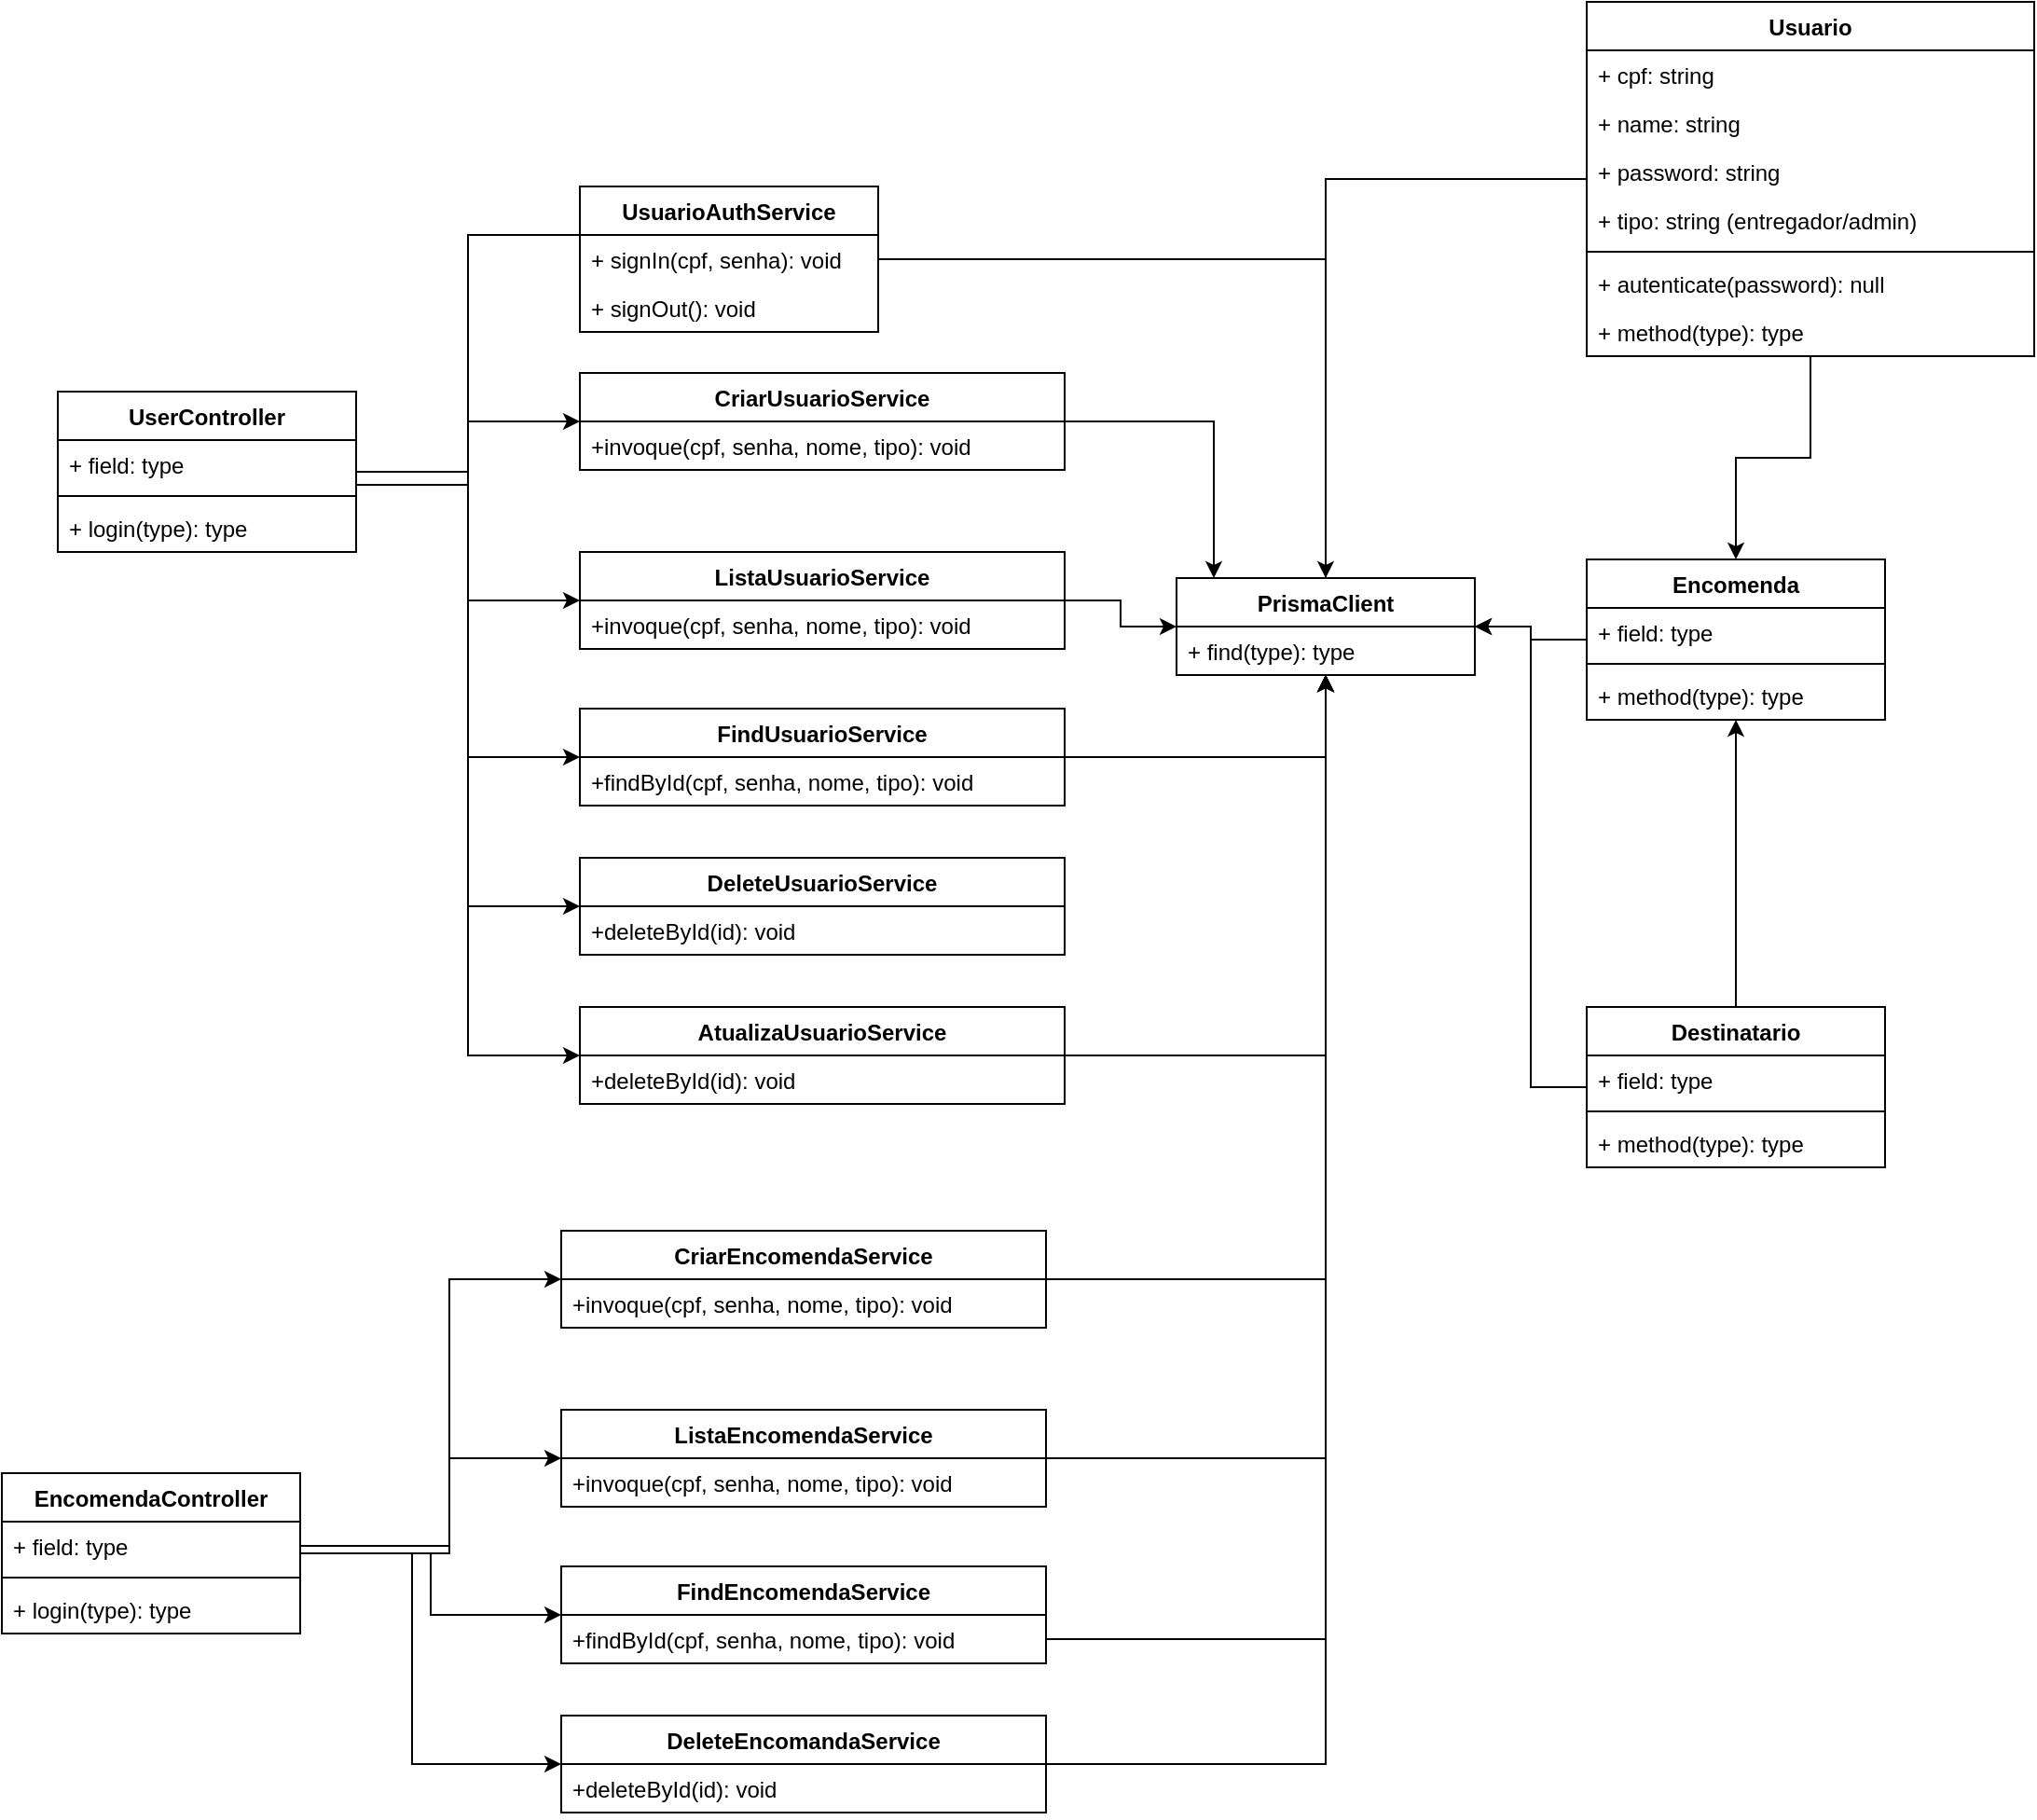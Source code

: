 <mxfile version="23.1.5" type="device">
  <diagram name="Page-1" id="lNsiJCCAaA226CvTsAWm">
    <mxGraphModel dx="1283" dy="1943" grid="1" gridSize="10" guides="1" tooltips="1" connect="1" arrows="1" fold="1" page="1" pageScale="1" pageWidth="850" pageHeight="1100" math="0" shadow="0">
      <root>
        <mxCell id="0" />
        <mxCell id="1" parent="0" />
        <mxCell id="mscfXM0ue9STJK1Z3N4f-9" style="edgeStyle=orthogonalEdgeStyle;rounded=0;orthogonalLoop=1;jettySize=auto;html=1;" edge="1" parent="1" source="G8c0f3QUs7IvmuVCJ4Qw-1" target="mscfXM0ue9STJK1Z3N4f-7">
          <mxGeometry relative="1" as="geometry">
            <Array as="points">
              <mxPoint x="480" y="200" />
              <mxPoint x="480" y="166" />
            </Array>
          </mxGeometry>
        </mxCell>
        <mxCell id="mscfXM0ue9STJK1Z3N4f-24" style="edgeStyle=orthogonalEdgeStyle;rounded=0;orthogonalLoop=1;jettySize=auto;html=1;" edge="1" parent="1" source="G8c0f3QUs7IvmuVCJ4Qw-1" target="mscfXM0ue9STJK1Z3N4f-11">
          <mxGeometry relative="1" as="geometry" />
        </mxCell>
        <mxCell id="mscfXM0ue9STJK1Z3N4f-25" style="edgeStyle=orthogonalEdgeStyle;rounded=0;orthogonalLoop=1;jettySize=auto;html=1;" edge="1" parent="1" source="G8c0f3QUs7IvmuVCJ4Qw-1" target="mscfXM0ue9STJK1Z3N4f-13">
          <mxGeometry relative="1" as="geometry">
            <Array as="points">
              <mxPoint x="480" y="193" />
              <mxPoint x="480" y="346" />
            </Array>
          </mxGeometry>
        </mxCell>
        <mxCell id="mscfXM0ue9STJK1Z3N4f-26" style="edgeStyle=orthogonalEdgeStyle;rounded=0;orthogonalLoop=1;jettySize=auto;html=1;" edge="1" parent="1" source="G8c0f3QUs7IvmuVCJ4Qw-1" target="mscfXM0ue9STJK1Z3N4f-21">
          <mxGeometry relative="1" as="geometry">
            <Array as="points">
              <mxPoint x="480" y="193" />
              <mxPoint x="480" y="426" />
            </Array>
          </mxGeometry>
        </mxCell>
        <mxCell id="mscfXM0ue9STJK1Z3N4f-50" style="edgeStyle=orthogonalEdgeStyle;rounded=0;orthogonalLoop=1;jettySize=auto;html=1;" edge="1" parent="1" source="G8c0f3QUs7IvmuVCJ4Qw-1" target="mscfXM0ue9STJK1Z3N4f-48">
          <mxGeometry relative="1" as="geometry">
            <Array as="points">
              <mxPoint x="480" y="193" />
              <mxPoint x="480" y="506" />
            </Array>
          </mxGeometry>
        </mxCell>
        <mxCell id="G8c0f3QUs7IvmuVCJ4Qw-1" value="UserController" style="swimlane;fontStyle=1;align=center;verticalAlign=top;childLayout=stackLayout;horizontal=1;startSize=26;horizontalStack=0;resizeParent=1;resizeParentMax=0;resizeLast=0;collapsible=1;marginBottom=0;whiteSpace=wrap;html=1;" parent="1" vertex="1">
          <mxGeometry x="260" y="150" width="160" height="86" as="geometry" />
        </mxCell>
        <mxCell id="G8c0f3QUs7IvmuVCJ4Qw-2" value="+ field: type" style="text;strokeColor=none;fillColor=none;align=left;verticalAlign=top;spacingLeft=4;spacingRight=4;overflow=hidden;rotatable=0;points=[[0,0.5],[1,0.5]];portConstraint=eastwest;whiteSpace=wrap;html=1;" parent="G8c0f3QUs7IvmuVCJ4Qw-1" vertex="1">
          <mxGeometry y="26" width="160" height="26" as="geometry" />
        </mxCell>
        <mxCell id="G8c0f3QUs7IvmuVCJ4Qw-3" value="" style="line;strokeWidth=1;fillColor=none;align=left;verticalAlign=middle;spacingTop=-1;spacingLeft=3;spacingRight=3;rotatable=0;labelPosition=right;points=[];portConstraint=eastwest;strokeColor=inherit;" parent="G8c0f3QUs7IvmuVCJ4Qw-1" vertex="1">
          <mxGeometry y="52" width="160" height="8" as="geometry" />
        </mxCell>
        <mxCell id="G8c0f3QUs7IvmuVCJ4Qw-4" value="+ login(type): type" style="text;strokeColor=none;fillColor=none;align=left;verticalAlign=top;spacingLeft=4;spacingRight=4;overflow=hidden;rotatable=0;points=[[0,0.5],[1,0.5]];portConstraint=eastwest;whiteSpace=wrap;html=1;" parent="G8c0f3QUs7IvmuVCJ4Qw-1" vertex="1">
          <mxGeometry y="60" width="160" height="26" as="geometry" />
        </mxCell>
        <mxCell id="mscfXM0ue9STJK1Z3N4f-17" style="edgeStyle=orthogonalEdgeStyle;rounded=0;orthogonalLoop=1;jettySize=auto;html=1;" edge="1" parent="1" source="G8c0f3QUs7IvmuVCJ4Qw-13" target="G8c0f3QUs7IvmuVCJ4Qw-42">
          <mxGeometry relative="1" as="geometry" />
        </mxCell>
        <mxCell id="G8c0f3QUs7IvmuVCJ4Qw-13" value="Encomenda" style="swimlane;fontStyle=1;align=center;verticalAlign=top;childLayout=stackLayout;horizontal=1;startSize=26;horizontalStack=0;resizeParent=1;resizeParentMax=0;resizeLast=0;collapsible=1;marginBottom=0;whiteSpace=wrap;html=1;" parent="1" vertex="1">
          <mxGeometry x="1080" y="240" width="160" height="86" as="geometry" />
        </mxCell>
        <mxCell id="G8c0f3QUs7IvmuVCJ4Qw-14" value="+ field: type" style="text;strokeColor=none;fillColor=none;align=left;verticalAlign=top;spacingLeft=4;spacingRight=4;overflow=hidden;rotatable=0;points=[[0,0.5],[1,0.5]];portConstraint=eastwest;whiteSpace=wrap;html=1;" parent="G8c0f3QUs7IvmuVCJ4Qw-13" vertex="1">
          <mxGeometry y="26" width="160" height="26" as="geometry" />
        </mxCell>
        <mxCell id="G8c0f3QUs7IvmuVCJ4Qw-15" value="" style="line;strokeWidth=1;fillColor=none;align=left;verticalAlign=middle;spacingTop=-1;spacingLeft=3;spacingRight=3;rotatable=0;labelPosition=right;points=[];portConstraint=eastwest;strokeColor=inherit;" parent="G8c0f3QUs7IvmuVCJ4Qw-13" vertex="1">
          <mxGeometry y="52" width="160" height="8" as="geometry" />
        </mxCell>
        <mxCell id="G8c0f3QUs7IvmuVCJ4Qw-16" value="+ method(type): type" style="text;strokeColor=none;fillColor=none;align=left;verticalAlign=top;spacingLeft=4;spacingRight=4;overflow=hidden;rotatable=0;points=[[0,0.5],[1,0.5]];portConstraint=eastwest;whiteSpace=wrap;html=1;" parent="G8c0f3QUs7IvmuVCJ4Qw-13" vertex="1">
          <mxGeometry y="60" width="160" height="26" as="geometry" />
        </mxCell>
        <mxCell id="mscfXM0ue9STJK1Z3N4f-16" style="edgeStyle=orthogonalEdgeStyle;rounded=0;orthogonalLoop=1;jettySize=auto;html=1;" edge="1" parent="1" source="G8c0f3QUs7IvmuVCJ4Qw-17" target="G8c0f3QUs7IvmuVCJ4Qw-13">
          <mxGeometry relative="1" as="geometry" />
        </mxCell>
        <mxCell id="mscfXM0ue9STJK1Z3N4f-18" style="edgeStyle=orthogonalEdgeStyle;rounded=0;orthogonalLoop=1;jettySize=auto;html=1;" edge="1" parent="1" source="G8c0f3QUs7IvmuVCJ4Qw-17" target="G8c0f3QUs7IvmuVCJ4Qw-42">
          <mxGeometry relative="1" as="geometry">
            <Array as="points">
              <mxPoint x="1050" y="523" />
              <mxPoint x="1050" y="276" />
            </Array>
          </mxGeometry>
        </mxCell>
        <mxCell id="G8c0f3QUs7IvmuVCJ4Qw-17" value="Destinatario" style="swimlane;fontStyle=1;align=center;verticalAlign=top;childLayout=stackLayout;horizontal=1;startSize=26;horizontalStack=0;resizeParent=1;resizeParentMax=0;resizeLast=0;collapsible=1;marginBottom=0;whiteSpace=wrap;html=1;" parent="1" vertex="1">
          <mxGeometry x="1080" y="480" width="160" height="86" as="geometry" />
        </mxCell>
        <mxCell id="G8c0f3QUs7IvmuVCJ4Qw-18" value="+ field: type" style="text;strokeColor=none;fillColor=none;align=left;verticalAlign=top;spacingLeft=4;spacingRight=4;overflow=hidden;rotatable=0;points=[[0,0.5],[1,0.5]];portConstraint=eastwest;whiteSpace=wrap;html=1;" parent="G8c0f3QUs7IvmuVCJ4Qw-17" vertex="1">
          <mxGeometry y="26" width="160" height="26" as="geometry" />
        </mxCell>
        <mxCell id="G8c0f3QUs7IvmuVCJ4Qw-19" value="" style="line;strokeWidth=1;fillColor=none;align=left;verticalAlign=middle;spacingTop=-1;spacingLeft=3;spacingRight=3;rotatable=0;labelPosition=right;points=[];portConstraint=eastwest;strokeColor=inherit;" parent="G8c0f3QUs7IvmuVCJ4Qw-17" vertex="1">
          <mxGeometry y="52" width="160" height="8" as="geometry" />
        </mxCell>
        <mxCell id="G8c0f3QUs7IvmuVCJ4Qw-20" value="+ method(type): type" style="text;strokeColor=none;fillColor=none;align=left;verticalAlign=top;spacingLeft=4;spacingRight=4;overflow=hidden;rotatable=0;points=[[0,0.5],[1,0.5]];portConstraint=eastwest;whiteSpace=wrap;html=1;" parent="G8c0f3QUs7IvmuVCJ4Qw-17" vertex="1">
          <mxGeometry y="60" width="160" height="26" as="geometry" />
        </mxCell>
        <mxCell id="mscfXM0ue9STJK1Z3N4f-6" style="edgeStyle=orthogonalEdgeStyle;rounded=0;orthogonalLoop=1;jettySize=auto;html=1;endArrow=none;endFill=0;" edge="1" parent="1" source="G8c0f3QUs7IvmuVCJ4Qw-26" target="G8c0f3QUs7IvmuVCJ4Qw-42">
          <mxGeometry relative="1" as="geometry" />
        </mxCell>
        <mxCell id="mscfXM0ue9STJK1Z3N4f-15" style="edgeStyle=orthogonalEdgeStyle;rounded=0;orthogonalLoop=1;jettySize=auto;html=1;" edge="1" parent="1" source="G8c0f3QUs7IvmuVCJ4Qw-26" target="G8c0f3QUs7IvmuVCJ4Qw-13">
          <mxGeometry relative="1" as="geometry" />
        </mxCell>
        <mxCell id="G8c0f3QUs7IvmuVCJ4Qw-26" value="Usuario" style="swimlane;fontStyle=1;align=center;verticalAlign=top;childLayout=stackLayout;horizontal=1;startSize=26;horizontalStack=0;resizeParent=1;resizeParentMax=0;resizeLast=0;collapsible=1;marginBottom=0;whiteSpace=wrap;html=1;" parent="1" vertex="1">
          <mxGeometry x="1080" y="-59" width="240" height="190" as="geometry" />
        </mxCell>
        <mxCell id="G8c0f3QUs7IvmuVCJ4Qw-37" value="+ cpf: string" style="text;strokeColor=none;fillColor=none;align=left;verticalAlign=top;spacingLeft=4;spacingRight=4;overflow=hidden;rotatable=0;points=[[0,0.5],[1,0.5]];portConstraint=eastwest;whiteSpace=wrap;html=1;" parent="G8c0f3QUs7IvmuVCJ4Qw-26" vertex="1">
          <mxGeometry y="26" width="240" height="26" as="geometry" />
        </mxCell>
        <mxCell id="G8c0f3QUs7IvmuVCJ4Qw-27" value="+ name: string" style="text;strokeColor=none;fillColor=none;align=left;verticalAlign=top;spacingLeft=4;spacingRight=4;overflow=hidden;rotatable=0;points=[[0,0.5],[1,0.5]];portConstraint=eastwest;whiteSpace=wrap;html=1;" parent="G8c0f3QUs7IvmuVCJ4Qw-26" vertex="1">
          <mxGeometry y="52" width="240" height="26" as="geometry" />
        </mxCell>
        <mxCell id="G8c0f3QUs7IvmuVCJ4Qw-34" value="+ password: string" style="text;strokeColor=none;fillColor=none;align=left;verticalAlign=top;spacingLeft=4;spacingRight=4;overflow=hidden;rotatable=0;points=[[0,0.5],[1,0.5]];portConstraint=eastwest;whiteSpace=wrap;html=1;" parent="G8c0f3QUs7IvmuVCJ4Qw-26" vertex="1">
          <mxGeometry y="78" width="240" height="26" as="geometry" />
        </mxCell>
        <mxCell id="G8c0f3QUs7IvmuVCJ4Qw-39" value="+ tipo: string (entregador/admin)" style="text;strokeColor=none;fillColor=none;align=left;verticalAlign=top;spacingLeft=4;spacingRight=4;overflow=hidden;rotatable=0;points=[[0,0.5],[1,0.5]];portConstraint=eastwest;whiteSpace=wrap;html=1;" parent="G8c0f3QUs7IvmuVCJ4Qw-26" vertex="1">
          <mxGeometry y="104" width="240" height="26" as="geometry" />
        </mxCell>
        <mxCell id="G8c0f3QUs7IvmuVCJ4Qw-28" value="" style="line;strokeWidth=1;fillColor=none;align=left;verticalAlign=middle;spacingTop=-1;spacingLeft=3;spacingRight=3;rotatable=0;labelPosition=right;points=[];portConstraint=eastwest;strokeColor=inherit;" parent="G8c0f3QUs7IvmuVCJ4Qw-26" vertex="1">
          <mxGeometry y="130" width="240" height="8" as="geometry" />
        </mxCell>
        <mxCell id="G8c0f3QUs7IvmuVCJ4Qw-36" value="+ autenticate(password): null" style="text;strokeColor=none;fillColor=none;align=left;verticalAlign=top;spacingLeft=4;spacingRight=4;overflow=hidden;rotatable=0;points=[[0,0.5],[1,0.5]];portConstraint=eastwest;whiteSpace=wrap;html=1;" parent="G8c0f3QUs7IvmuVCJ4Qw-26" vertex="1">
          <mxGeometry y="138" width="240" height="26" as="geometry" />
        </mxCell>
        <mxCell id="G8c0f3QUs7IvmuVCJ4Qw-29" value="+ method(type): type" style="text;strokeColor=none;fillColor=none;align=left;verticalAlign=top;spacingLeft=4;spacingRight=4;overflow=hidden;rotatable=0;points=[[0,0.5],[1,0.5]];portConstraint=eastwest;whiteSpace=wrap;html=1;" parent="G8c0f3QUs7IvmuVCJ4Qw-26" vertex="1">
          <mxGeometry y="164" width="240" height="26" as="geometry" />
        </mxCell>
        <mxCell id="G8c0f3QUs7IvmuVCJ4Qw-42" value="PrismaClient" style="swimlane;fontStyle=1;align=center;verticalAlign=top;childLayout=stackLayout;horizontal=1;startSize=26;horizontalStack=0;resizeParent=1;resizeParentMax=0;resizeLast=0;collapsible=1;marginBottom=0;whiteSpace=wrap;html=1;" parent="1" vertex="1">
          <mxGeometry x="860" y="250" width="160" height="52" as="geometry" />
        </mxCell>
        <mxCell id="G8c0f3QUs7IvmuVCJ4Qw-45" value="+ find(type): type" style="text;strokeColor=none;fillColor=none;align=left;verticalAlign=top;spacingLeft=4;spacingRight=4;overflow=hidden;rotatable=0;points=[[0,0.5],[1,0.5]];portConstraint=eastwest;whiteSpace=wrap;html=1;" parent="G8c0f3QUs7IvmuVCJ4Qw-42" vertex="1">
          <mxGeometry y="26" width="160" height="26" as="geometry" />
        </mxCell>
        <mxCell id="mscfXM0ue9STJK1Z3N4f-5" style="edgeStyle=orthogonalEdgeStyle;rounded=0;orthogonalLoop=1;jettySize=auto;html=1;" edge="1" parent="1" source="mscfXM0ue9STJK1Z3N4f-1" target="G8c0f3QUs7IvmuVCJ4Qw-42">
          <mxGeometry relative="1" as="geometry" />
        </mxCell>
        <mxCell id="mscfXM0ue9STJK1Z3N4f-1" value="UsuarioAuthService" style="swimlane;fontStyle=1;align=center;verticalAlign=top;childLayout=stackLayout;horizontal=1;startSize=26;horizontalStack=0;resizeParent=1;resizeParentMax=0;resizeLast=0;collapsible=1;marginBottom=0;whiteSpace=wrap;html=1;" vertex="1" parent="1">
          <mxGeometry x="540" y="40" width="160" height="78" as="geometry" />
        </mxCell>
        <mxCell id="mscfXM0ue9STJK1Z3N4f-2" value="+ signIn(cpf, senha): void" style="text;strokeColor=none;fillColor=none;align=left;verticalAlign=top;spacingLeft=4;spacingRight=4;overflow=hidden;rotatable=0;points=[[0,0.5],[1,0.5]];portConstraint=eastwest;whiteSpace=wrap;html=1;" vertex="1" parent="mscfXM0ue9STJK1Z3N4f-1">
          <mxGeometry y="26" width="160" height="26" as="geometry" />
        </mxCell>
        <mxCell id="mscfXM0ue9STJK1Z3N4f-23" value="+ signOut(): void" style="text;strokeColor=none;fillColor=none;align=left;verticalAlign=top;spacingLeft=4;spacingRight=4;overflow=hidden;rotatable=0;points=[[0,0.5],[1,0.5]];portConstraint=eastwest;whiteSpace=wrap;html=1;" vertex="1" parent="mscfXM0ue9STJK1Z3N4f-1">
          <mxGeometry y="52" width="160" height="26" as="geometry" />
        </mxCell>
        <mxCell id="mscfXM0ue9STJK1Z3N4f-3" style="edgeStyle=orthogonalEdgeStyle;rounded=0;orthogonalLoop=1;jettySize=auto;html=1;endArrow=none;endFill=0;" edge="1" parent="1" source="G8c0f3QUs7IvmuVCJ4Qw-2" target="mscfXM0ue9STJK1Z3N4f-1">
          <mxGeometry relative="1" as="geometry">
            <Array as="points">
              <mxPoint x="480" y="200" />
              <mxPoint x="480" y="66" />
            </Array>
          </mxGeometry>
        </mxCell>
        <mxCell id="mscfXM0ue9STJK1Z3N4f-10" style="edgeStyle=orthogonalEdgeStyle;rounded=0;orthogonalLoop=1;jettySize=auto;html=1;" edge="1" parent="1" source="mscfXM0ue9STJK1Z3N4f-7" target="G8c0f3QUs7IvmuVCJ4Qw-42">
          <mxGeometry relative="1" as="geometry">
            <Array as="points">
              <mxPoint x="880" y="166" />
            </Array>
          </mxGeometry>
        </mxCell>
        <mxCell id="mscfXM0ue9STJK1Z3N4f-7" value="CriarUsuarioService" style="swimlane;fontStyle=1;align=center;verticalAlign=top;childLayout=stackLayout;horizontal=1;startSize=26;horizontalStack=0;resizeParent=1;resizeParentMax=0;resizeLast=0;collapsible=1;marginBottom=0;whiteSpace=wrap;html=1;" vertex="1" parent="1">
          <mxGeometry x="540" y="140" width="260" height="52" as="geometry" />
        </mxCell>
        <mxCell id="mscfXM0ue9STJK1Z3N4f-8" value="+invoque(cpf, senha, nome, tipo): void" style="text;strokeColor=none;fillColor=none;align=left;verticalAlign=top;spacingLeft=4;spacingRight=4;overflow=hidden;rotatable=0;points=[[0,0.5],[1,0.5]];portConstraint=eastwest;whiteSpace=wrap;html=1;" vertex="1" parent="mscfXM0ue9STJK1Z3N4f-7">
          <mxGeometry y="26" width="260" height="26" as="geometry" />
        </mxCell>
        <mxCell id="mscfXM0ue9STJK1Z3N4f-19" style="edgeStyle=orthogonalEdgeStyle;rounded=0;orthogonalLoop=1;jettySize=auto;html=1;" edge="1" parent="1" source="mscfXM0ue9STJK1Z3N4f-11" target="G8c0f3QUs7IvmuVCJ4Qw-42">
          <mxGeometry relative="1" as="geometry" />
        </mxCell>
        <mxCell id="mscfXM0ue9STJK1Z3N4f-11" value="ListaUsuarioService" style="swimlane;fontStyle=1;align=center;verticalAlign=top;childLayout=stackLayout;horizontal=1;startSize=26;horizontalStack=0;resizeParent=1;resizeParentMax=0;resizeLast=0;collapsible=1;marginBottom=0;whiteSpace=wrap;html=1;" vertex="1" parent="1">
          <mxGeometry x="540" y="236" width="260" height="52" as="geometry" />
        </mxCell>
        <mxCell id="mscfXM0ue9STJK1Z3N4f-12" value="+invoque(cpf, senha, nome, tipo): void" style="text;strokeColor=none;fillColor=none;align=left;verticalAlign=top;spacingLeft=4;spacingRight=4;overflow=hidden;rotatable=0;points=[[0,0.5],[1,0.5]];portConstraint=eastwest;whiteSpace=wrap;html=1;" vertex="1" parent="mscfXM0ue9STJK1Z3N4f-11">
          <mxGeometry y="26" width="260" height="26" as="geometry" />
        </mxCell>
        <mxCell id="mscfXM0ue9STJK1Z3N4f-20" style="edgeStyle=orthogonalEdgeStyle;rounded=0;orthogonalLoop=1;jettySize=auto;html=1;" edge="1" parent="1" source="mscfXM0ue9STJK1Z3N4f-13" target="G8c0f3QUs7IvmuVCJ4Qw-42">
          <mxGeometry relative="1" as="geometry" />
        </mxCell>
        <mxCell id="mscfXM0ue9STJK1Z3N4f-13" value="FindUsuarioService" style="swimlane;fontStyle=1;align=center;verticalAlign=top;childLayout=stackLayout;horizontal=1;startSize=26;horizontalStack=0;resizeParent=1;resizeParentMax=0;resizeLast=0;collapsible=1;marginBottom=0;whiteSpace=wrap;html=1;" vertex="1" parent="1">
          <mxGeometry x="540" y="320" width="260" height="52" as="geometry" />
        </mxCell>
        <mxCell id="mscfXM0ue9STJK1Z3N4f-14" value="+findById(cpf, senha, nome, tipo): void" style="text;strokeColor=none;fillColor=none;align=left;verticalAlign=top;spacingLeft=4;spacingRight=4;overflow=hidden;rotatable=0;points=[[0,0.5],[1,0.5]];portConstraint=eastwest;whiteSpace=wrap;html=1;" vertex="1" parent="mscfXM0ue9STJK1Z3N4f-13">
          <mxGeometry y="26" width="260" height="26" as="geometry" />
        </mxCell>
        <mxCell id="mscfXM0ue9STJK1Z3N4f-21" value="DeleteUsuarioService" style="swimlane;fontStyle=1;align=center;verticalAlign=top;childLayout=stackLayout;horizontal=1;startSize=26;horizontalStack=0;resizeParent=1;resizeParentMax=0;resizeLast=0;collapsible=1;marginBottom=0;whiteSpace=wrap;html=1;" vertex="1" parent="1">
          <mxGeometry x="540" y="400" width="260" height="52" as="geometry" />
        </mxCell>
        <mxCell id="mscfXM0ue9STJK1Z3N4f-22" value="+deleteById(id): void" style="text;strokeColor=none;fillColor=none;align=left;verticalAlign=top;spacingLeft=4;spacingRight=4;overflow=hidden;rotatable=0;points=[[0,0.5],[1,0.5]];portConstraint=eastwest;whiteSpace=wrap;html=1;" vertex="1" parent="mscfXM0ue9STJK1Z3N4f-21">
          <mxGeometry y="26" width="260" height="26" as="geometry" />
        </mxCell>
        <mxCell id="mscfXM0ue9STJK1Z3N4f-40" style="edgeStyle=orthogonalEdgeStyle;rounded=0;orthogonalLoop=1;jettySize=auto;html=1;" edge="1" parent="1" source="mscfXM0ue9STJK1Z3N4f-28" target="mscfXM0ue9STJK1Z3N4f-32">
          <mxGeometry relative="1" as="geometry">
            <Array as="points">
              <mxPoint x="470" y="773" />
              <mxPoint x="470" y="626" />
            </Array>
          </mxGeometry>
        </mxCell>
        <mxCell id="mscfXM0ue9STJK1Z3N4f-42" style="edgeStyle=orthogonalEdgeStyle;rounded=0;orthogonalLoop=1;jettySize=auto;html=1;" edge="1" parent="1" source="mscfXM0ue9STJK1Z3N4f-28" target="mscfXM0ue9STJK1Z3N4f-36">
          <mxGeometry relative="1" as="geometry" />
        </mxCell>
        <mxCell id="mscfXM0ue9STJK1Z3N4f-43" style="edgeStyle=orthogonalEdgeStyle;rounded=0;orthogonalLoop=1;jettySize=auto;html=1;" edge="1" parent="1" source="mscfXM0ue9STJK1Z3N4f-28" target="mscfXM0ue9STJK1Z3N4f-38">
          <mxGeometry relative="1" as="geometry">
            <Array as="points">
              <mxPoint x="450" y="773" />
              <mxPoint x="450" y="886" />
            </Array>
          </mxGeometry>
        </mxCell>
        <mxCell id="mscfXM0ue9STJK1Z3N4f-28" value="EncomendaController" style="swimlane;fontStyle=1;align=center;verticalAlign=top;childLayout=stackLayout;horizontal=1;startSize=26;horizontalStack=0;resizeParent=1;resizeParentMax=0;resizeLast=0;collapsible=1;marginBottom=0;whiteSpace=wrap;html=1;" vertex="1" parent="1">
          <mxGeometry x="230" y="730" width="160" height="86" as="geometry" />
        </mxCell>
        <mxCell id="mscfXM0ue9STJK1Z3N4f-29" value="+ field: type" style="text;strokeColor=none;fillColor=none;align=left;verticalAlign=top;spacingLeft=4;spacingRight=4;overflow=hidden;rotatable=0;points=[[0,0.5],[1,0.5]];portConstraint=eastwest;whiteSpace=wrap;html=1;" vertex="1" parent="mscfXM0ue9STJK1Z3N4f-28">
          <mxGeometry y="26" width="160" height="26" as="geometry" />
        </mxCell>
        <mxCell id="mscfXM0ue9STJK1Z3N4f-30" value="" style="line;strokeWidth=1;fillColor=none;align=left;verticalAlign=middle;spacingTop=-1;spacingLeft=3;spacingRight=3;rotatable=0;labelPosition=right;points=[];portConstraint=eastwest;strokeColor=inherit;" vertex="1" parent="mscfXM0ue9STJK1Z3N4f-28">
          <mxGeometry y="52" width="160" height="8" as="geometry" />
        </mxCell>
        <mxCell id="mscfXM0ue9STJK1Z3N4f-31" value="+ login(type): type" style="text;strokeColor=none;fillColor=none;align=left;verticalAlign=top;spacingLeft=4;spacingRight=4;overflow=hidden;rotatable=0;points=[[0,0.5],[1,0.5]];portConstraint=eastwest;whiteSpace=wrap;html=1;" vertex="1" parent="mscfXM0ue9STJK1Z3N4f-28">
          <mxGeometry y="60" width="160" height="26" as="geometry" />
        </mxCell>
        <mxCell id="mscfXM0ue9STJK1Z3N4f-44" style="edgeStyle=orthogonalEdgeStyle;rounded=0;orthogonalLoop=1;jettySize=auto;html=1;" edge="1" parent="1" source="mscfXM0ue9STJK1Z3N4f-32" target="G8c0f3QUs7IvmuVCJ4Qw-42">
          <mxGeometry relative="1" as="geometry" />
        </mxCell>
        <mxCell id="mscfXM0ue9STJK1Z3N4f-32" value="CriarEncomendaService" style="swimlane;fontStyle=1;align=center;verticalAlign=top;childLayout=stackLayout;horizontal=1;startSize=26;horizontalStack=0;resizeParent=1;resizeParentMax=0;resizeLast=0;collapsible=1;marginBottom=0;whiteSpace=wrap;html=1;" vertex="1" parent="1">
          <mxGeometry x="530" y="600" width="260" height="52" as="geometry" />
        </mxCell>
        <mxCell id="mscfXM0ue9STJK1Z3N4f-33" value="+invoque(cpf, senha, nome, tipo): void" style="text;strokeColor=none;fillColor=none;align=left;verticalAlign=top;spacingLeft=4;spacingRight=4;overflow=hidden;rotatable=0;points=[[0,0.5],[1,0.5]];portConstraint=eastwest;whiteSpace=wrap;html=1;" vertex="1" parent="mscfXM0ue9STJK1Z3N4f-32">
          <mxGeometry y="26" width="260" height="26" as="geometry" />
        </mxCell>
        <mxCell id="mscfXM0ue9STJK1Z3N4f-45" style="edgeStyle=orthogonalEdgeStyle;rounded=0;orthogonalLoop=1;jettySize=auto;html=1;" edge="1" parent="1" source="mscfXM0ue9STJK1Z3N4f-34" target="G8c0f3QUs7IvmuVCJ4Qw-42">
          <mxGeometry relative="1" as="geometry" />
        </mxCell>
        <mxCell id="mscfXM0ue9STJK1Z3N4f-34" value="ListaEncomendaService" style="swimlane;fontStyle=1;align=center;verticalAlign=top;childLayout=stackLayout;horizontal=1;startSize=26;horizontalStack=0;resizeParent=1;resizeParentMax=0;resizeLast=0;collapsible=1;marginBottom=0;whiteSpace=wrap;html=1;" vertex="1" parent="1">
          <mxGeometry x="530" y="696" width="260" height="52" as="geometry" />
        </mxCell>
        <mxCell id="mscfXM0ue9STJK1Z3N4f-35" value="+invoque(cpf, senha, nome, tipo): void" style="text;strokeColor=none;fillColor=none;align=left;verticalAlign=top;spacingLeft=4;spacingRight=4;overflow=hidden;rotatable=0;points=[[0,0.5],[1,0.5]];portConstraint=eastwest;whiteSpace=wrap;html=1;" vertex="1" parent="mscfXM0ue9STJK1Z3N4f-34">
          <mxGeometry y="26" width="260" height="26" as="geometry" />
        </mxCell>
        <mxCell id="mscfXM0ue9STJK1Z3N4f-36" value="FindEncomendaService" style="swimlane;fontStyle=1;align=center;verticalAlign=top;childLayout=stackLayout;horizontal=1;startSize=26;horizontalStack=0;resizeParent=1;resizeParentMax=0;resizeLast=0;collapsible=1;marginBottom=0;whiteSpace=wrap;html=1;" vertex="1" parent="1">
          <mxGeometry x="530" y="780" width="260" height="52" as="geometry" />
        </mxCell>
        <mxCell id="mscfXM0ue9STJK1Z3N4f-37" value="+findById(cpf, senha, nome, tipo): void" style="text;strokeColor=none;fillColor=none;align=left;verticalAlign=top;spacingLeft=4;spacingRight=4;overflow=hidden;rotatable=0;points=[[0,0.5],[1,0.5]];portConstraint=eastwest;whiteSpace=wrap;html=1;" vertex="1" parent="mscfXM0ue9STJK1Z3N4f-36">
          <mxGeometry y="26" width="260" height="26" as="geometry" />
        </mxCell>
        <mxCell id="mscfXM0ue9STJK1Z3N4f-47" style="edgeStyle=orthogonalEdgeStyle;rounded=0;orthogonalLoop=1;jettySize=auto;html=1;" edge="1" parent="1" source="mscfXM0ue9STJK1Z3N4f-38" target="G8c0f3QUs7IvmuVCJ4Qw-42">
          <mxGeometry relative="1" as="geometry" />
        </mxCell>
        <mxCell id="mscfXM0ue9STJK1Z3N4f-38" value="DeleteEncomandaService" style="swimlane;fontStyle=1;align=center;verticalAlign=top;childLayout=stackLayout;horizontal=1;startSize=26;horizontalStack=0;resizeParent=1;resizeParentMax=0;resizeLast=0;collapsible=1;marginBottom=0;whiteSpace=wrap;html=1;" vertex="1" parent="1">
          <mxGeometry x="530" y="860" width="260" height="52" as="geometry" />
        </mxCell>
        <mxCell id="mscfXM0ue9STJK1Z3N4f-39" value="+deleteById(id): void" style="text;strokeColor=none;fillColor=none;align=left;verticalAlign=top;spacingLeft=4;spacingRight=4;overflow=hidden;rotatable=0;points=[[0,0.5],[1,0.5]];portConstraint=eastwest;whiteSpace=wrap;html=1;" vertex="1" parent="mscfXM0ue9STJK1Z3N4f-38">
          <mxGeometry y="26" width="260" height="26" as="geometry" />
        </mxCell>
        <mxCell id="mscfXM0ue9STJK1Z3N4f-41" style="edgeStyle=orthogonalEdgeStyle;rounded=0;orthogonalLoop=1;jettySize=auto;html=1;" edge="1" parent="1" source="mscfXM0ue9STJK1Z3N4f-29" target="mscfXM0ue9STJK1Z3N4f-34">
          <mxGeometry relative="1" as="geometry">
            <Array as="points">
              <mxPoint x="470" y="769" />
              <mxPoint x="470" y="722" />
            </Array>
          </mxGeometry>
        </mxCell>
        <mxCell id="mscfXM0ue9STJK1Z3N4f-46" style="edgeStyle=orthogonalEdgeStyle;rounded=0;orthogonalLoop=1;jettySize=auto;html=1;" edge="1" parent="1" source="mscfXM0ue9STJK1Z3N4f-37" target="G8c0f3QUs7IvmuVCJ4Qw-42">
          <mxGeometry relative="1" as="geometry" />
        </mxCell>
        <mxCell id="mscfXM0ue9STJK1Z3N4f-51" style="edgeStyle=orthogonalEdgeStyle;rounded=0;orthogonalLoop=1;jettySize=auto;html=1;" edge="1" parent="1" source="mscfXM0ue9STJK1Z3N4f-48" target="G8c0f3QUs7IvmuVCJ4Qw-42">
          <mxGeometry relative="1" as="geometry" />
        </mxCell>
        <mxCell id="mscfXM0ue9STJK1Z3N4f-48" value="AtualizaUsuarioService" style="swimlane;fontStyle=1;align=center;verticalAlign=top;childLayout=stackLayout;horizontal=1;startSize=26;horizontalStack=0;resizeParent=1;resizeParentMax=0;resizeLast=0;collapsible=1;marginBottom=0;whiteSpace=wrap;html=1;" vertex="1" parent="1">
          <mxGeometry x="540" y="480" width="260" height="52" as="geometry" />
        </mxCell>
        <mxCell id="mscfXM0ue9STJK1Z3N4f-49" value="+deleteById(id): void" style="text;strokeColor=none;fillColor=none;align=left;verticalAlign=top;spacingLeft=4;spacingRight=4;overflow=hidden;rotatable=0;points=[[0,0.5],[1,0.5]];portConstraint=eastwest;whiteSpace=wrap;html=1;" vertex="1" parent="mscfXM0ue9STJK1Z3N4f-48">
          <mxGeometry y="26" width="260" height="26" as="geometry" />
        </mxCell>
      </root>
    </mxGraphModel>
  </diagram>
</mxfile>
